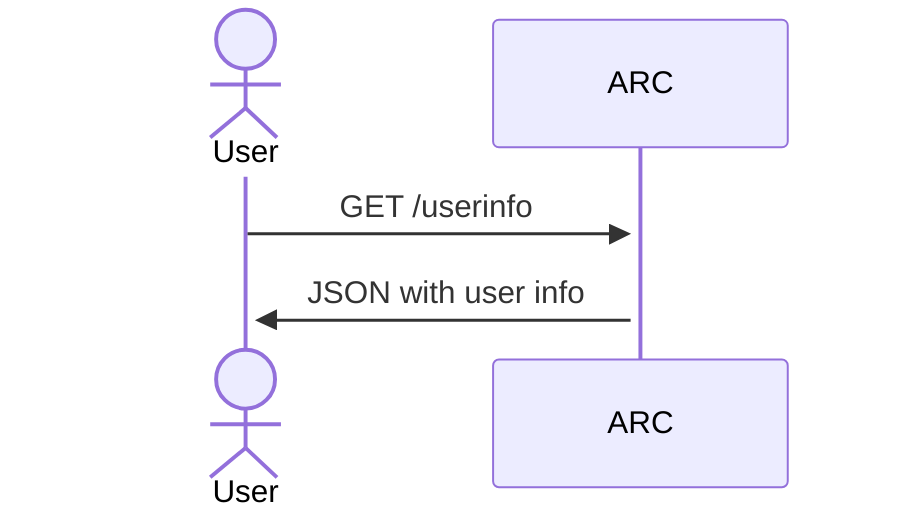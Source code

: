 sequenceDiagram

    actor User
    participant ARC

    User ->>+ ARC: GET /userinfo
    ARC ->>+ User: JSON with user info